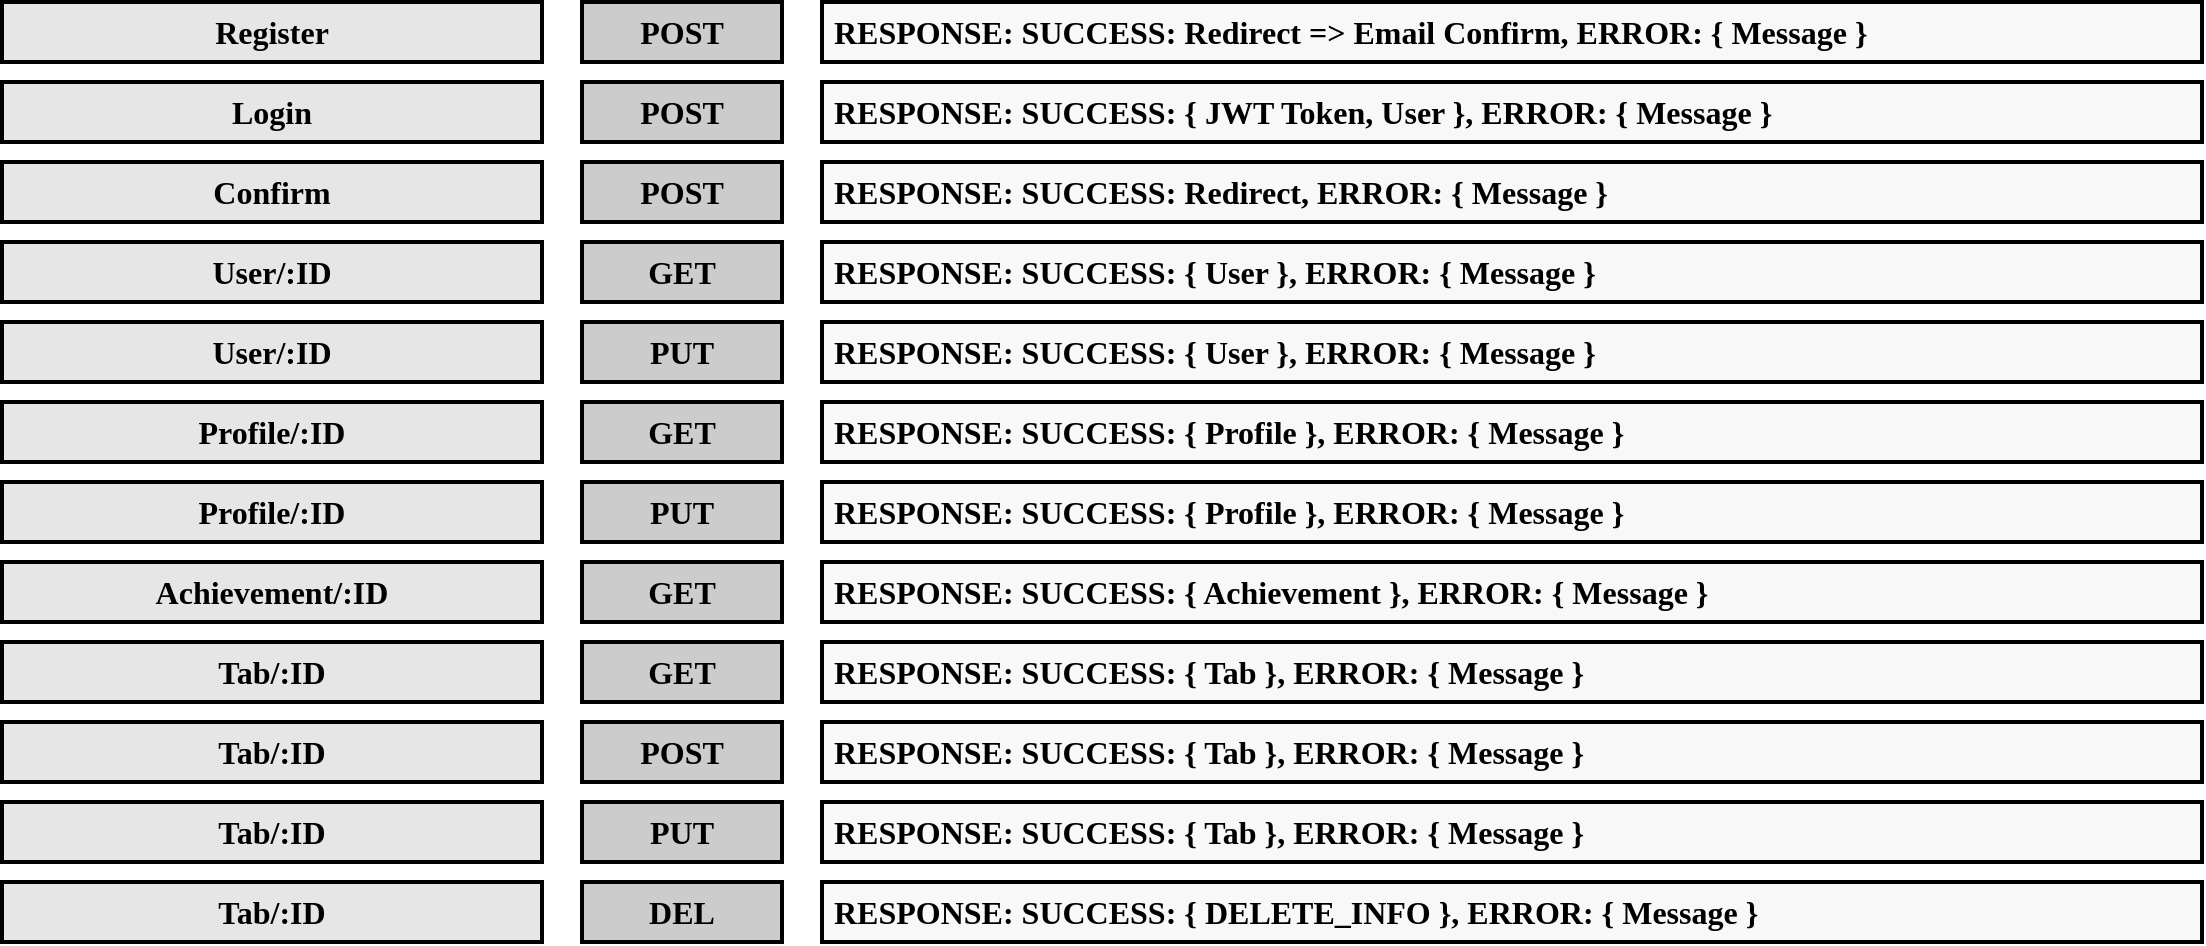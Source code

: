 <mxfile version="20.8.10" type="device"><diagram name="Page-1" id="YP9SSh7-OWe_r9CdoCss"><mxGraphModel dx="2231" dy="854" grid="0" gridSize="10" guides="1" tooltips="1" connect="1" arrows="1" fold="1" page="1" pageScale="1" pageWidth="827" pageHeight="1169" math="0" shadow="0"><root><mxCell id="0"/><mxCell id="1" parent="0"/><mxCell id="JG4eZhPfOLnUFD1A20PC-1" value="Login" style="rounded=0;whiteSpace=wrap;html=1;fillColor=#E6E6E6;fontSize=16;fontFamily=Fira Code;fontSource=https%3A%2F%2Ffonts.googleapis.com%2Fcss%3Ffamily%3DFira%2BCode;fontStyle=1;strokeWidth=2;" vertex="1" parent="1"><mxGeometry y="290" width="270" height="30" as="geometry"/></mxCell><mxCell id="JG4eZhPfOLnUFD1A20PC-2" value="POST" style="rounded=0;whiteSpace=wrap;html=1;fillColor=#CCCCCC;fontSize=16;fontFamily=Fira Code;fontSource=https%3A%2F%2Ffonts.googleapis.com%2Fcss%3Ffamily%3DFira%2BCode;fontStyle=1;strokeWidth=2;" vertex="1" parent="1"><mxGeometry x="290" y="290" width="100" height="30" as="geometry"/></mxCell><mxCell id="JG4eZhPfOLnUFD1A20PC-3" value="&amp;nbsp;RESPONSE: SUCCESS: { JWT Token, User }, ERROR: { Message }" style="rounded=0;whiteSpace=wrap;html=1;fillColor=#F8F8F8;fontSize=16;fontFamily=Fira Code;fontSource=https%3A%2F%2Ffonts.googleapis.com%2Fcss%3Ffamily%3DFira%2BCode;fontStyle=1;strokeWidth=2;align=left;" vertex="1" parent="1"><mxGeometry x="410" y="290" width="690" height="30" as="geometry"/></mxCell><mxCell id="JG4eZhPfOLnUFD1A20PC-4" value="Register" style="rounded=0;whiteSpace=wrap;html=1;fillColor=#E6E6E6;fontSize=16;fontFamily=Fira Code;fontSource=https%3A%2F%2Ffonts.googleapis.com%2Fcss%3Ffamily%3DFira%2BCode;fontStyle=1;strokeWidth=2;" vertex="1" parent="1"><mxGeometry y="250" width="270" height="30" as="geometry"/></mxCell><mxCell id="JG4eZhPfOLnUFD1A20PC-5" value="POST" style="rounded=0;whiteSpace=wrap;html=1;fillColor=#CCCCCC;fontSize=16;fontFamily=Fira Code;fontSource=https%3A%2F%2Ffonts.googleapis.com%2Fcss%3Ffamily%3DFira%2BCode;fontStyle=1;strokeWidth=2;" vertex="1" parent="1"><mxGeometry x="290" y="250" width="100" height="30" as="geometry"/></mxCell><mxCell id="JG4eZhPfOLnUFD1A20PC-6" value="&amp;nbsp;RESPONSE: SUCCESS: Redirect =&amp;gt; Email Confirm, ERROR: { Message }" style="rounded=0;whiteSpace=wrap;html=1;fillColor=#F8F8F8;fontSize=16;fontFamily=Fira Code;fontSource=https%3A%2F%2Ffonts.googleapis.com%2Fcss%3Ffamily%3DFira%2BCode;fontStyle=1;strokeWidth=2;align=left;" vertex="1" parent="1"><mxGeometry x="410" y="250" width="690" height="30" as="geometry"/></mxCell><mxCell id="JG4eZhPfOLnUFD1A20PC-13" value="Confirm" style="rounded=0;whiteSpace=wrap;html=1;fillColor=#E6E6E6;fontSize=16;fontFamily=Fira Code;fontSource=https%3A%2F%2Ffonts.googleapis.com%2Fcss%3Ffamily%3DFira%2BCode;fontStyle=1;strokeWidth=2;" vertex="1" parent="1"><mxGeometry y="330" width="270" height="30" as="geometry"/></mxCell><mxCell id="JG4eZhPfOLnUFD1A20PC-14" value="POST" style="rounded=0;whiteSpace=wrap;html=1;fillColor=#CCCCCC;fontSize=16;fontFamily=Fira Code;fontSource=https%3A%2F%2Ffonts.googleapis.com%2Fcss%3Ffamily%3DFira%2BCode;fontStyle=1;strokeWidth=2;" vertex="1" parent="1"><mxGeometry x="290" y="330" width="100" height="30" as="geometry"/></mxCell><mxCell id="JG4eZhPfOLnUFD1A20PC-15" value="&amp;nbsp;RESPONSE: SUCCESS: Redirect, ERROR: { Message }" style="rounded=0;whiteSpace=wrap;html=1;fillColor=#F8F8F8;fontSize=16;fontFamily=Fira Code;fontSource=https%3A%2F%2Ffonts.googleapis.com%2Fcss%3Ffamily%3DFira%2BCode;fontStyle=1;strokeWidth=2;align=left;" vertex="1" parent="1"><mxGeometry x="410" y="330" width="690" height="30" as="geometry"/></mxCell><mxCell id="JG4eZhPfOLnUFD1A20PC-16" value="User/:ID" style="rounded=0;whiteSpace=wrap;html=1;fillColor=#E6E6E6;fontSize=16;fontFamily=Fira Code;fontSource=https%3A%2F%2Ffonts.googleapis.com%2Fcss%3Ffamily%3DFira%2BCode;fontStyle=1;strokeWidth=2;" vertex="1" parent="1"><mxGeometry y="370" width="270" height="30" as="geometry"/></mxCell><mxCell id="JG4eZhPfOLnUFD1A20PC-17" value="GET" style="rounded=0;whiteSpace=wrap;html=1;fillColor=#CCCCCC;fontSize=16;fontFamily=Fira Code;fontSource=https%3A%2F%2Ffonts.googleapis.com%2Fcss%3Ffamily%3DFira%2BCode;fontStyle=1;strokeWidth=2;" vertex="1" parent="1"><mxGeometry x="290" y="370" width="100" height="30" as="geometry"/></mxCell><mxCell id="JG4eZhPfOLnUFD1A20PC-18" value="&amp;nbsp;RESPONSE: SUCCESS: { User }, ERROR: { Message }" style="rounded=0;whiteSpace=wrap;html=1;fillColor=#F8F8F8;fontSize=16;fontFamily=Fira Code;fontSource=https%3A%2F%2Ffonts.googleapis.com%2Fcss%3Ffamily%3DFira%2BCode;fontStyle=1;strokeWidth=2;align=left;" vertex="1" parent="1"><mxGeometry x="410" y="370" width="690" height="30" as="geometry"/></mxCell><mxCell id="JG4eZhPfOLnUFD1A20PC-19" value="User/:ID" style="rounded=0;whiteSpace=wrap;html=1;fillColor=#E6E6E6;fontSize=16;fontFamily=Fira Code;fontSource=https%3A%2F%2Ffonts.googleapis.com%2Fcss%3Ffamily%3DFira%2BCode;fontStyle=1;strokeWidth=2;" vertex="1" parent="1"><mxGeometry y="410" width="270" height="30" as="geometry"/></mxCell><mxCell id="JG4eZhPfOLnUFD1A20PC-20" value="PUT" style="rounded=0;whiteSpace=wrap;html=1;fillColor=#CCCCCC;fontSize=16;fontFamily=Fira Code;fontSource=https%3A%2F%2Ffonts.googleapis.com%2Fcss%3Ffamily%3DFira%2BCode;fontStyle=1;strokeWidth=2;" vertex="1" parent="1"><mxGeometry x="290" y="410" width="100" height="30" as="geometry"/></mxCell><mxCell id="JG4eZhPfOLnUFD1A20PC-21" value="&amp;nbsp;RESPONSE: SUCCESS: { User }, ERROR: { Message }" style="rounded=0;whiteSpace=wrap;html=1;fillColor=#F8F8F8;fontSize=16;fontFamily=Fira Code;fontSource=https%3A%2F%2Ffonts.googleapis.com%2Fcss%3Ffamily%3DFira%2BCode;fontStyle=1;strokeWidth=2;align=left;" vertex="1" parent="1"><mxGeometry x="410" y="410" width="690" height="30" as="geometry"/></mxCell><mxCell id="JG4eZhPfOLnUFD1A20PC-22" value="Profile/:ID" style="rounded=0;whiteSpace=wrap;html=1;fillColor=#E6E6E6;fontSize=16;fontFamily=Fira Code;fontSource=https%3A%2F%2Ffonts.googleapis.com%2Fcss%3Ffamily%3DFira%2BCode;fontStyle=1;strokeWidth=2;" vertex="1" parent="1"><mxGeometry y="450" width="270" height="30" as="geometry"/></mxCell><mxCell id="JG4eZhPfOLnUFD1A20PC-23" value="GET" style="rounded=0;whiteSpace=wrap;html=1;fillColor=#CCCCCC;fontSize=16;fontFamily=Fira Code;fontSource=https%3A%2F%2Ffonts.googleapis.com%2Fcss%3Ffamily%3DFira%2BCode;fontStyle=1;strokeWidth=2;" vertex="1" parent="1"><mxGeometry x="290" y="450" width="100" height="30" as="geometry"/></mxCell><mxCell id="JG4eZhPfOLnUFD1A20PC-24" value="&amp;nbsp;RESPONSE: SUCCESS: { Profile }, ERROR: { Message }" style="rounded=0;whiteSpace=wrap;html=1;fillColor=#F8F8F8;fontSize=16;fontFamily=Fira Code;fontSource=https%3A%2F%2Ffonts.googleapis.com%2Fcss%3Ffamily%3DFira%2BCode;fontStyle=1;strokeWidth=2;align=left;" vertex="1" parent="1"><mxGeometry x="410" y="450" width="690" height="30" as="geometry"/></mxCell><mxCell id="JG4eZhPfOLnUFD1A20PC-25" value="Profile/:ID" style="rounded=0;whiteSpace=wrap;html=1;fillColor=#E6E6E6;fontSize=16;fontFamily=Fira Code;fontSource=https%3A%2F%2Ffonts.googleapis.com%2Fcss%3Ffamily%3DFira%2BCode;fontStyle=1;strokeWidth=2;" vertex="1" parent="1"><mxGeometry y="490" width="270" height="30" as="geometry"/></mxCell><mxCell id="JG4eZhPfOLnUFD1A20PC-26" value="PUT" style="rounded=0;whiteSpace=wrap;html=1;fillColor=#CCCCCC;fontSize=16;fontFamily=Fira Code;fontSource=https%3A%2F%2Ffonts.googleapis.com%2Fcss%3Ffamily%3DFira%2BCode;fontStyle=1;strokeWidth=2;" vertex="1" parent="1"><mxGeometry x="290" y="490" width="100" height="30" as="geometry"/></mxCell><mxCell id="JG4eZhPfOLnUFD1A20PC-27" value="&amp;nbsp;RESPONSE: SUCCESS: { Profile }, ERROR: { Message }" style="rounded=0;whiteSpace=wrap;html=1;fillColor=#F8F8F8;fontSize=16;fontFamily=Fira Code;fontSource=https%3A%2F%2Ffonts.googleapis.com%2Fcss%3Ffamily%3DFira%2BCode;fontStyle=1;strokeWidth=2;align=left;" vertex="1" parent="1"><mxGeometry x="410" y="490" width="690" height="30" as="geometry"/></mxCell><mxCell id="JG4eZhPfOLnUFD1A20PC-28" value="Achievement/:ID" style="rounded=0;whiteSpace=wrap;html=1;fillColor=#E6E6E6;fontSize=16;fontFamily=Fira Code;fontSource=https%3A%2F%2Ffonts.googleapis.com%2Fcss%3Ffamily%3DFira%2BCode;fontStyle=1;strokeWidth=2;" vertex="1" parent="1"><mxGeometry y="530" width="270" height="30" as="geometry"/></mxCell><mxCell id="JG4eZhPfOLnUFD1A20PC-29" value="GET" style="rounded=0;whiteSpace=wrap;html=1;fillColor=#CCCCCC;fontSize=16;fontFamily=Fira Code;fontSource=https%3A%2F%2Ffonts.googleapis.com%2Fcss%3Ffamily%3DFira%2BCode;fontStyle=1;strokeWidth=2;" vertex="1" parent="1"><mxGeometry x="290" y="530" width="100" height="30" as="geometry"/></mxCell><mxCell id="JG4eZhPfOLnUFD1A20PC-30" value="&amp;nbsp;RESPONSE: SUCCESS: { Achievement }, ERROR: { Message }" style="rounded=0;whiteSpace=wrap;html=1;fillColor=#F8F8F8;fontSize=16;fontFamily=Fira Code;fontSource=https%3A%2F%2Ffonts.googleapis.com%2Fcss%3Ffamily%3DFira%2BCode;fontStyle=1;strokeWidth=2;align=left;" vertex="1" parent="1"><mxGeometry x="410" y="530" width="690" height="30" as="geometry"/></mxCell><mxCell id="JG4eZhPfOLnUFD1A20PC-31" value="Tab/:ID" style="rounded=0;whiteSpace=wrap;html=1;fillColor=#E6E6E6;fontSize=16;fontFamily=Fira Code;fontSource=https%3A%2F%2Ffonts.googleapis.com%2Fcss%3Ffamily%3DFira%2BCode;fontStyle=1;strokeWidth=2;" vertex="1" parent="1"><mxGeometry y="570" width="270" height="30" as="geometry"/></mxCell><mxCell id="JG4eZhPfOLnUFD1A20PC-32" value="GET" style="rounded=0;whiteSpace=wrap;html=1;fillColor=#CCCCCC;fontSize=16;fontFamily=Fira Code;fontSource=https%3A%2F%2Ffonts.googleapis.com%2Fcss%3Ffamily%3DFira%2BCode;fontStyle=1;strokeWidth=2;" vertex="1" parent="1"><mxGeometry x="290" y="570" width="100" height="30" as="geometry"/></mxCell><mxCell id="JG4eZhPfOLnUFD1A20PC-33" value="&amp;nbsp;RESPONSE: SUCCESS: { Tab }, ERROR: { Message }" style="rounded=0;whiteSpace=wrap;html=1;fillColor=#F8F8F8;fontSize=16;fontFamily=Fira Code;fontSource=https%3A%2F%2Ffonts.googleapis.com%2Fcss%3Ffamily%3DFira%2BCode;fontStyle=1;strokeWidth=2;align=left;" vertex="1" parent="1"><mxGeometry x="410" y="570" width="690" height="30" as="geometry"/></mxCell><mxCell id="JG4eZhPfOLnUFD1A20PC-34" value="Tab/:ID" style="rounded=0;whiteSpace=wrap;html=1;fillColor=#E6E6E6;fontSize=16;fontFamily=Fira Code;fontSource=https%3A%2F%2Ffonts.googleapis.com%2Fcss%3Ffamily%3DFira%2BCode;fontStyle=1;strokeWidth=2;" vertex="1" parent="1"><mxGeometry y="610" width="270" height="30" as="geometry"/></mxCell><mxCell id="JG4eZhPfOLnUFD1A20PC-35" value="POST" style="rounded=0;whiteSpace=wrap;html=1;fillColor=#CCCCCC;fontSize=16;fontFamily=Fira Code;fontSource=https%3A%2F%2Ffonts.googleapis.com%2Fcss%3Ffamily%3DFira%2BCode;fontStyle=1;strokeWidth=2;" vertex="1" parent="1"><mxGeometry x="290" y="610" width="100" height="30" as="geometry"/></mxCell><mxCell id="JG4eZhPfOLnUFD1A20PC-36" value="&amp;nbsp;RESPONSE: SUCCESS: { Tab }, ERROR: { Message }" style="rounded=0;whiteSpace=wrap;html=1;fillColor=#F8F8F8;fontSize=16;fontFamily=Fira Code;fontSource=https%3A%2F%2Ffonts.googleapis.com%2Fcss%3Ffamily%3DFira%2BCode;fontStyle=1;strokeWidth=2;align=left;" vertex="1" parent="1"><mxGeometry x="410" y="610" width="690" height="30" as="geometry"/></mxCell><mxCell id="JG4eZhPfOLnUFD1A20PC-37" value="Tab/:ID" style="rounded=0;whiteSpace=wrap;html=1;fillColor=#E6E6E6;fontSize=16;fontFamily=Fira Code;fontSource=https%3A%2F%2Ffonts.googleapis.com%2Fcss%3Ffamily%3DFira%2BCode;fontStyle=1;strokeWidth=2;" vertex="1" parent="1"><mxGeometry y="650" width="270" height="30" as="geometry"/></mxCell><mxCell id="JG4eZhPfOLnUFD1A20PC-38" value="PUT" style="rounded=0;whiteSpace=wrap;html=1;fillColor=#CCCCCC;fontSize=16;fontFamily=Fira Code;fontSource=https%3A%2F%2Ffonts.googleapis.com%2Fcss%3Ffamily%3DFira%2BCode;fontStyle=1;strokeWidth=2;" vertex="1" parent="1"><mxGeometry x="290" y="650" width="100" height="30" as="geometry"/></mxCell><mxCell id="JG4eZhPfOLnUFD1A20PC-39" value="&amp;nbsp;RESPONSE: SUCCESS: { Tab }, ERROR: { Message }" style="rounded=0;whiteSpace=wrap;html=1;fillColor=#F8F8F8;fontSize=16;fontFamily=Fira Code;fontSource=https%3A%2F%2Ffonts.googleapis.com%2Fcss%3Ffamily%3DFira%2BCode;fontStyle=1;strokeWidth=2;align=left;" vertex="1" parent="1"><mxGeometry x="410" y="650" width="690" height="30" as="geometry"/></mxCell><mxCell id="JG4eZhPfOLnUFD1A20PC-40" value="Tab/:ID" style="rounded=0;whiteSpace=wrap;html=1;fillColor=#E6E6E6;fontSize=16;fontFamily=Fira Code;fontSource=https%3A%2F%2Ffonts.googleapis.com%2Fcss%3Ffamily%3DFira%2BCode;fontStyle=1;strokeWidth=2;" vertex="1" parent="1"><mxGeometry y="690" width="270" height="30" as="geometry"/></mxCell><mxCell id="JG4eZhPfOLnUFD1A20PC-41" value="DEL" style="rounded=0;whiteSpace=wrap;html=1;fillColor=#CCCCCC;fontSize=16;fontFamily=Fira Code;fontSource=https%3A%2F%2Ffonts.googleapis.com%2Fcss%3Ffamily%3DFira%2BCode;fontStyle=1;strokeWidth=2;" vertex="1" parent="1"><mxGeometry x="290" y="690" width="100" height="30" as="geometry"/></mxCell><mxCell id="JG4eZhPfOLnUFD1A20PC-42" value="&amp;nbsp;RESPONSE: SUCCESS: { DELETE_INFO }, ERROR: { Message }" style="rounded=0;whiteSpace=wrap;html=1;fillColor=#F8F8F8;fontSize=16;fontFamily=Fira Code;fontSource=https%3A%2F%2Ffonts.googleapis.com%2Fcss%3Ffamily%3DFira%2BCode;fontStyle=1;strokeWidth=2;align=left;" vertex="1" parent="1"><mxGeometry x="410" y="690" width="690" height="30" as="geometry"/></mxCell></root></mxGraphModel></diagram></mxfile>